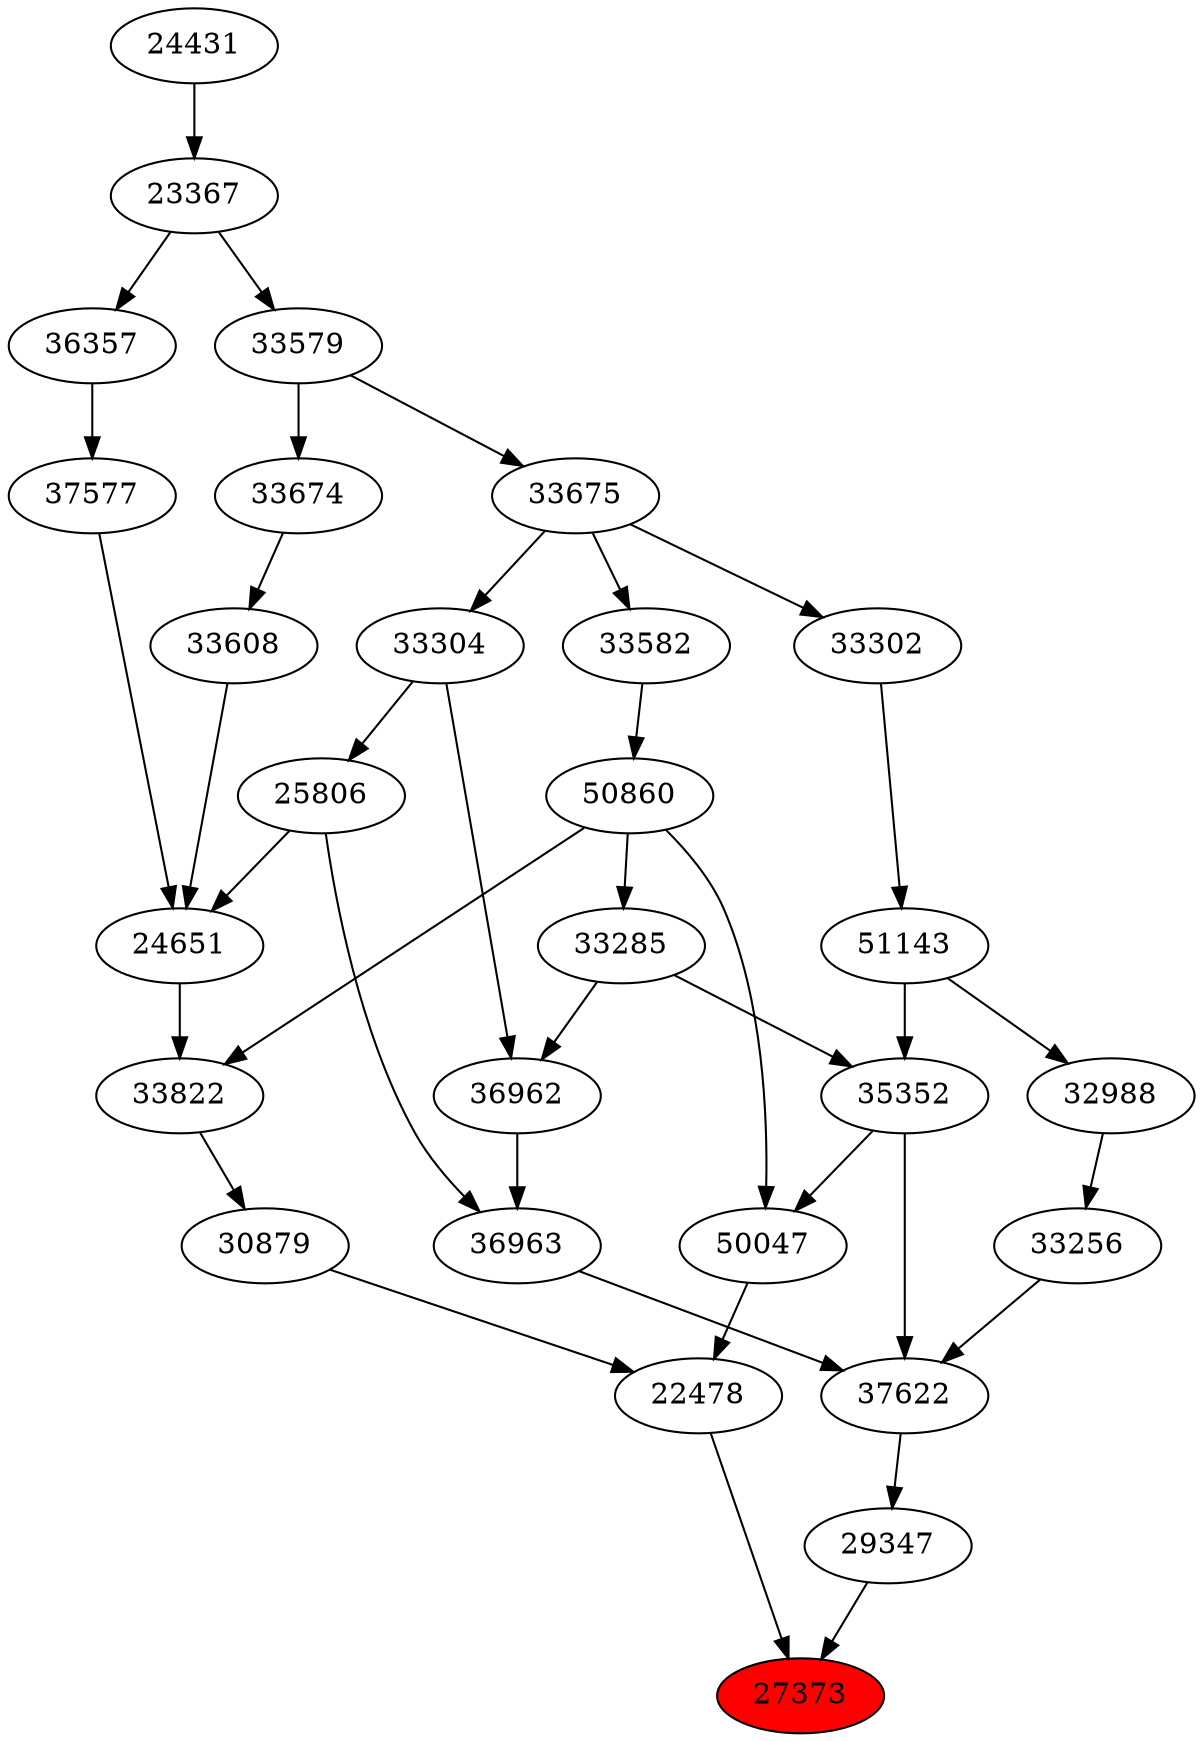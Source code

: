 strict digraph{ 
27373 [label="27373" fillcolor=red style=filled]
22478 -> 27373
29347 -> 27373
22478 [label="22478"]
30879 -> 22478
50047 -> 22478
29347 [label="29347"]
37622 -> 29347
30879 [label="30879"]
33822 -> 30879
50047 [label="50047"]
35352 -> 50047
50860 -> 50047
37622 [label="37622"]
36963 -> 37622
35352 -> 37622
33256 -> 37622
33822 [label="33822"]
24651 -> 33822
50860 -> 33822
35352 [label="35352"]
33285 -> 35352
51143 -> 35352
50860 [label="50860"]
33582 -> 50860
36963 [label="36963"]
36962 -> 36963
25806 -> 36963
33256 [label="33256"]
32988 -> 33256
24651 [label="24651"]
25806 -> 24651
33608 -> 24651
37577 -> 24651
33285 [label="33285"]
50860 -> 33285
51143 [label="51143"]
33302 -> 51143
33582 [label="33582"]
33675 -> 33582
36962 [label="36962"]
33285 -> 36962
33304 -> 36962
25806 [label="25806"]
33304 -> 25806
32988 [label="32988"]
51143 -> 32988
33608 [label="33608"]
33674 -> 33608
37577 [label="37577"]
36357 -> 37577
33302 [label="33302"]
33675 -> 33302
33675 [label="33675"]
33579 -> 33675
33304 [label="33304"]
33675 -> 33304
33674 [label="33674"]
33579 -> 33674
36357 [label="36357"]
23367 -> 36357
33579 [label="33579"]
23367 -> 33579
23367 [label="23367"]
24431 -> 23367
24431 [label="24431"]
}